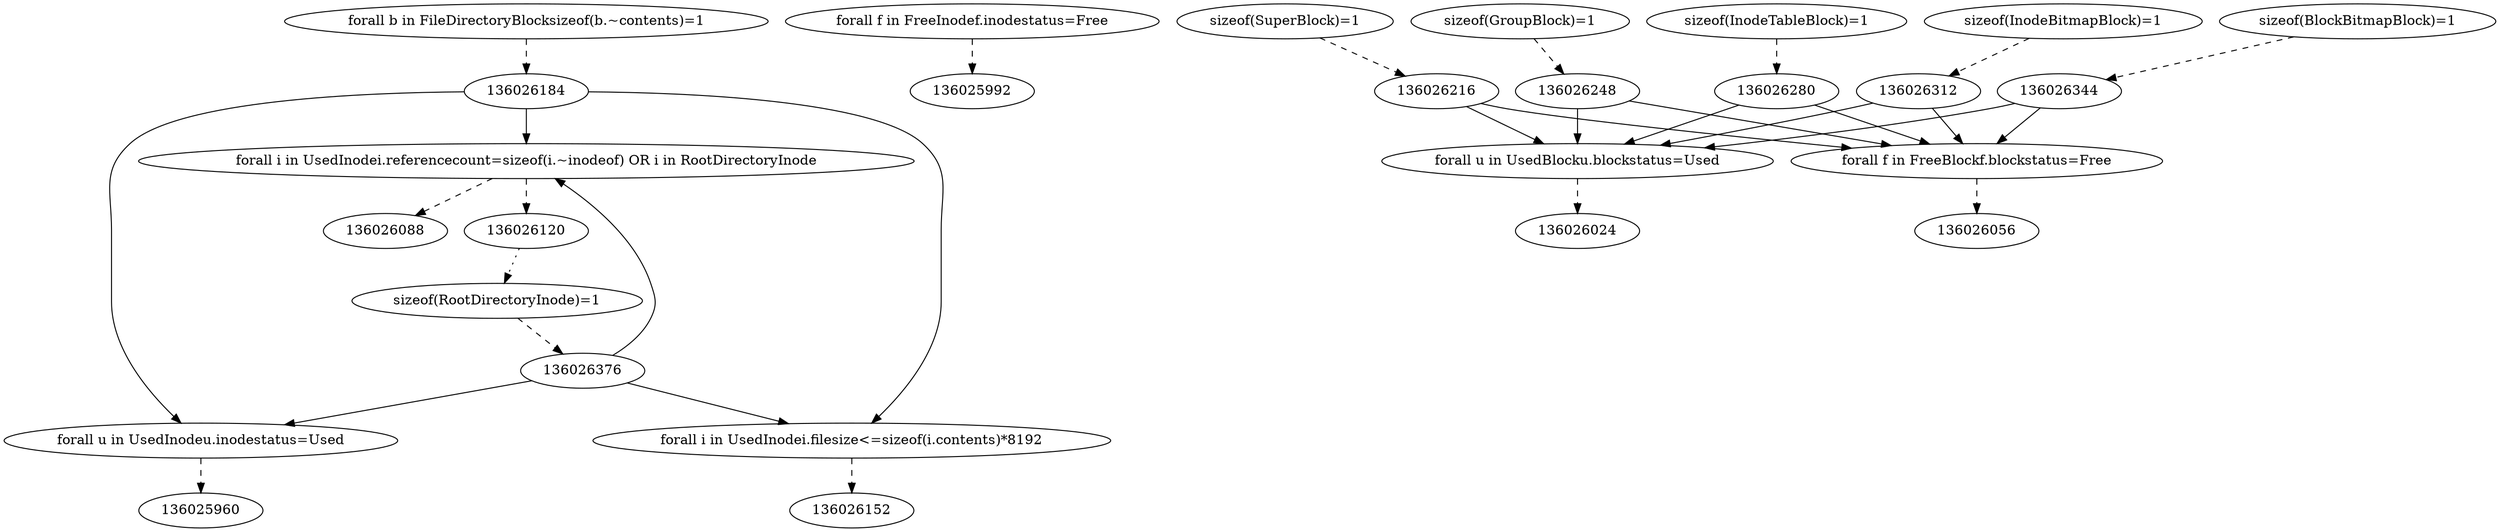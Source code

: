 digraph cyclegraph {
ratio=auto
135901360[label="forall u in UsedInodeu.inodestatus=Used"];
135901360 -> 136025960 [style=dashed]
135894736[label="forall f in FreeInodef.inodestatus=Free"];
135894736 -> 136025992 [style=dashed]
135902512[label="forall u in UsedBlocku.blockstatus=Used"];
135902512 -> 136026024 [style=dashed]
135799928[label="forall f in FreeBlockf.blockstatus=Free"];
135799928 -> 136026056 [style=dashed]
135905824[label="forall i in UsedInodei.referencecount=sizeof(i.~inodeof) OR i in RootDirectoryInode"];
135905824 -> 136026088 [style=dashed]
135905824 -> 136026120 [style=dashed]
136026120 -> 135900352 [style=dotted]
135903808[label="forall i in UsedInodei.filesize<=sizeof(i.contents)*8192"];
135903808 -> 136026152 [style=dashed]
135890128[label="forall b in FileDirectoryBlocksizeof(b.~contents)=1"];
135890128 -> 136026184 [style=dashed]
136026184 -> 135901360
136026184 -> 135905824
136026184 -> 135903808
135903088[label="sizeof(SuperBlock)=1"];
135903088 -> 136026216 [style=dashed]
136026216 -> 135902512
136026216 -> 135799928
135734776[label="sizeof(GroupBlock)=1"];
135734776 -> 136026248 [style=dashed]
136026248 -> 135902512
136026248 -> 135799928
135874720[label="sizeof(InodeTableBlock)=1"];
135874720 -> 136026280 [style=dashed]
136026280 -> 135902512
136026280 -> 135799928
135734488[label="sizeof(InodeBitmapBlock)=1"];
135734488 -> 136026312 [style=dashed]
136026312 -> 135902512
136026312 -> 135799928
135747616[label="sizeof(BlockBitmapBlock)=1"];
135747616 -> 136026344 [style=dashed]
136026344 -> 135902512
136026344 -> 135799928
135900352[label="sizeof(RootDirectoryInode)=1"];
135900352 -> 136026376 [style=dashed]
136026376 -> 135901360
136026376 -> 135905824
136026376 -> 135903808
}
